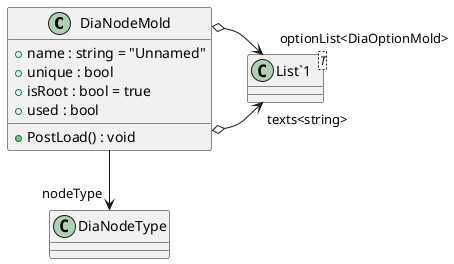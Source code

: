 @startuml
class DiaNodeMold {
    + name : string = "Unnamed"
    + unique : bool
    + isRoot : bool = true
    + used : bool
    + PostLoad() : void
}
class "List`1"<T> {
}
DiaNodeMold o-> "texts<string>" "List`1"
DiaNodeMold o-> "optionList<DiaOptionMold>" "List`1"
DiaNodeMold --> "nodeType" DiaNodeType
@enduml
